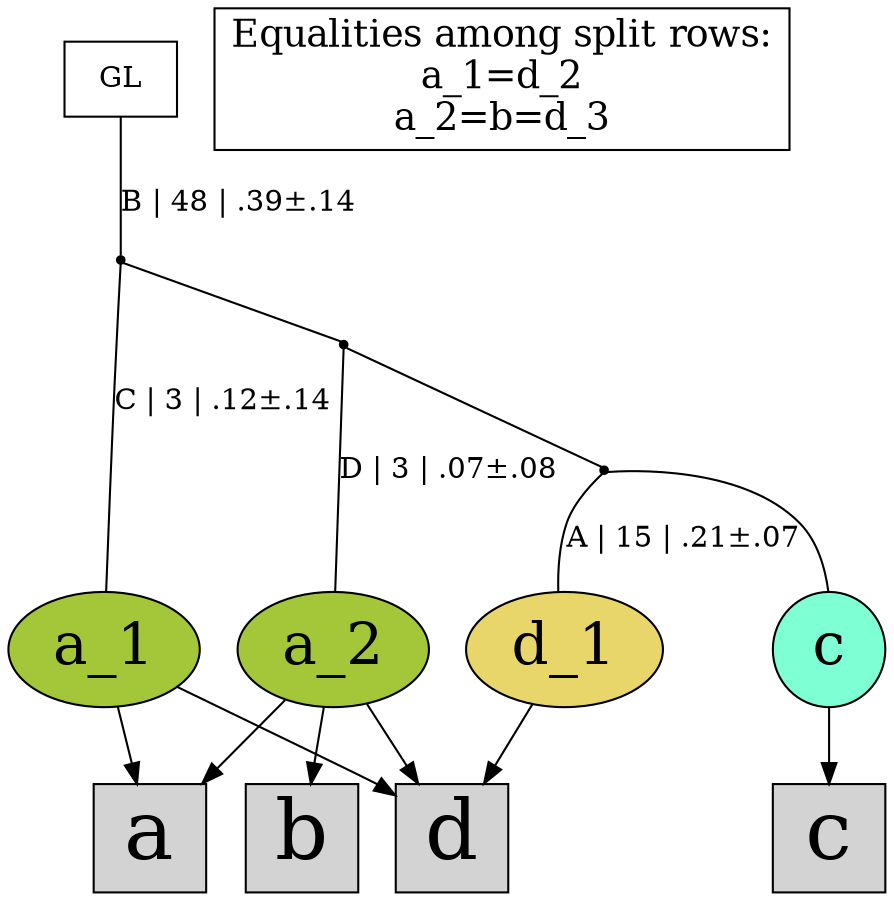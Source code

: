digraph {
rowa[label="a",shape=box,style=filled,fontsize=40];
rowb[label="b",shape=box,style=filled,fontsize=40];
rowc[label="c",shape=box,style=filled,fontsize=40];
rowd[label="d",shape=box,style=filled,fontsize=40];
a_1[label="a_1",shape=oval,style=filled,fontsize=28,fillcolor="#a4c639"];
a_2[label="a_2",shape=oval,style=filled,fontsize=28,fillcolor="#a4c639"];
c[label="c",shape=oval,style=filled,fontsize=28,fillcolor="#7fffd4"];
d_1[label="d_1",shape=oval,style=filled,fontsize=28,fillcolor="#e9d66b"];
a_1 -> rowa[arrowhead="normal"];
a_2 -> rowa[arrowhead="normal"];
a_2 -> rowb[arrowhead="normal"];
c -> rowc[arrowhead="normal"];
d_1 -> rowd[arrowhead="normal"];
a_1 -> rowd[arrowhead="normal"];
a_2 -> rowd[arrowhead="normal"];
{rank = same;a_1;a_2;c;d_1;}
legend[label="Equalities among split rows:
a_1=d_2
a_2=b=d_3
",shape=box,fontsize=18];
Int1[shape=point,style=filled,fillcolor=black,label=""];
Int1 -> c[arrowhead=none, label=""];
Int1 -> d_1[arrowhead=none, label="A | 15 | .21±.07"];
Int2[shape=point,style=filled,fillcolor=black,label=""];
Int2 -> a_2[arrowhead=none, label="D | 3 | .07±.08"];
Int2 -> Int1[arrowhead=none, label=""];
Int3[shape=point,style=filled,fillcolor=black,label=""];
Int3 -> a_1[arrowhead=none, label="C | 3 | .12±.14"];
Int3 -> Int2[arrowhead=none, label=""];
GL[label="GL",shape=box,style=filled,fillcolor=white];
GL -> Int3[arrowhead=none, label="B | 48 | .39±.14"];
}